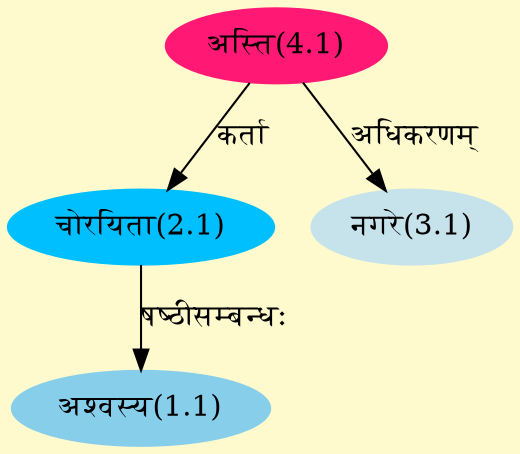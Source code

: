 digraph G{
rankdir=BT;
 compound=true;
 bgcolor="lemonchiffon1";
Node1_1 [style=filled, color="#87CEEB" label = "अश्वस्य(1.1)"]
Node2_1 [style=filled, color="#00BFFF" label = "चोरयिता(2.1)"]
Node4_1 [style=filled, color="#FF1975" label = "अस्ति(4.1)"]
Node3_1 [style=filled, color="#C6E2EB" label = "नगरे(3.1)"]
/* Start of Relations section */

Node1_1 -> Node2_1 [  label="षष्ठीसम्बन्धः"  dir="back" ]
Node2_1 -> Node4_1 [  label="कर्ता"  dir="back" ]
Node3_1 -> Node4_1 [  label="अधिकरणम्"  dir="back" ]
}
